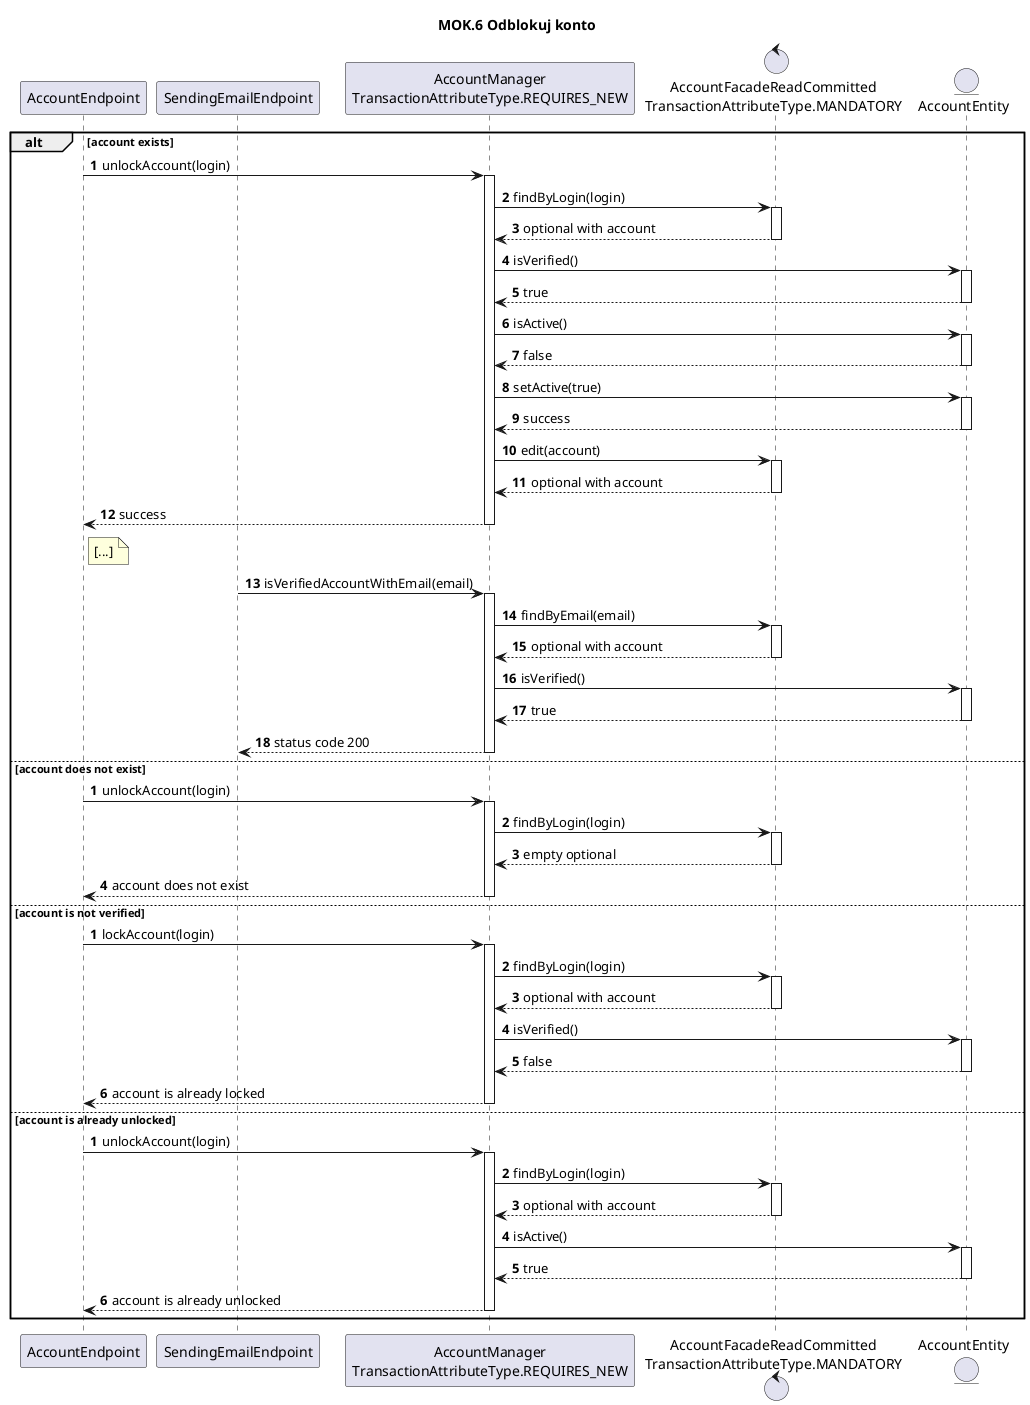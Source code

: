 @startuml

title
MOK.6 Odblokuj konto
end title

autoactivate on

participant AccountEndpoint
participant SendingEmailEndpoint
participant "AccountManager\nTransactionAttributeType.REQUIRES_NEW" as AccountManager
control "AccountFacadeReadCommitted\nTransactionAttributeType.MANDATORY" as AccountFacadeReadCommitted
entity AccountEntity
alt account exists
autonumber
    AccountEndpoint -> AccountManager: unlockAccount(login)
        AccountManager -> AccountFacadeReadCommitted: findByLogin(login)
        return optional with account
        AccountManager -> AccountEntity: isVerified()
        return true
        AccountManager -> AccountEntity: isActive()
        return false
        AccountManager -> AccountEntity: setActive(true)
        return success
        AccountManager -> AccountFacadeReadCommitted: edit(account)
        return optional with account
    return success
    note right of AccountEndpoint
    [...]
    end note
    SendingEmailEndpoint -> AccountManager: isVerifiedAccountWithEmail(email)
        AccountManager -> AccountFacadeReadCommitted: findByEmail(email)
        return optional with account
        AccountManager -> AccountEntity: isVerified()
        return true
    return status code 200
else account does not exist
autonumber
    AccountEndpoint -> AccountManager: unlockAccount(login)
        AccountManager -> AccountFacadeReadCommitted: findByLogin(login)
        return empty optional
    return account does not exist
 else account is not verified
 autonumber
      AccountEndpoint -> AccountManager: lockAccount(login)
              AccountManager -> AccountFacadeReadCommitted: findByLogin(login)
              return optional with account
              AccountManager -> AccountEntity: isVerified()
              return false
      return account is already locked
else account is already unlocked
autonumber
     AccountEndpoint -> AccountManager: unlockAccount(login)
         AccountManager -> AccountFacadeReadCommitted: findByLogin(login)
         return optional with account
         AccountManager -> AccountEntity: isActive()
         return true
     return account is already unlocked
end
@enduml